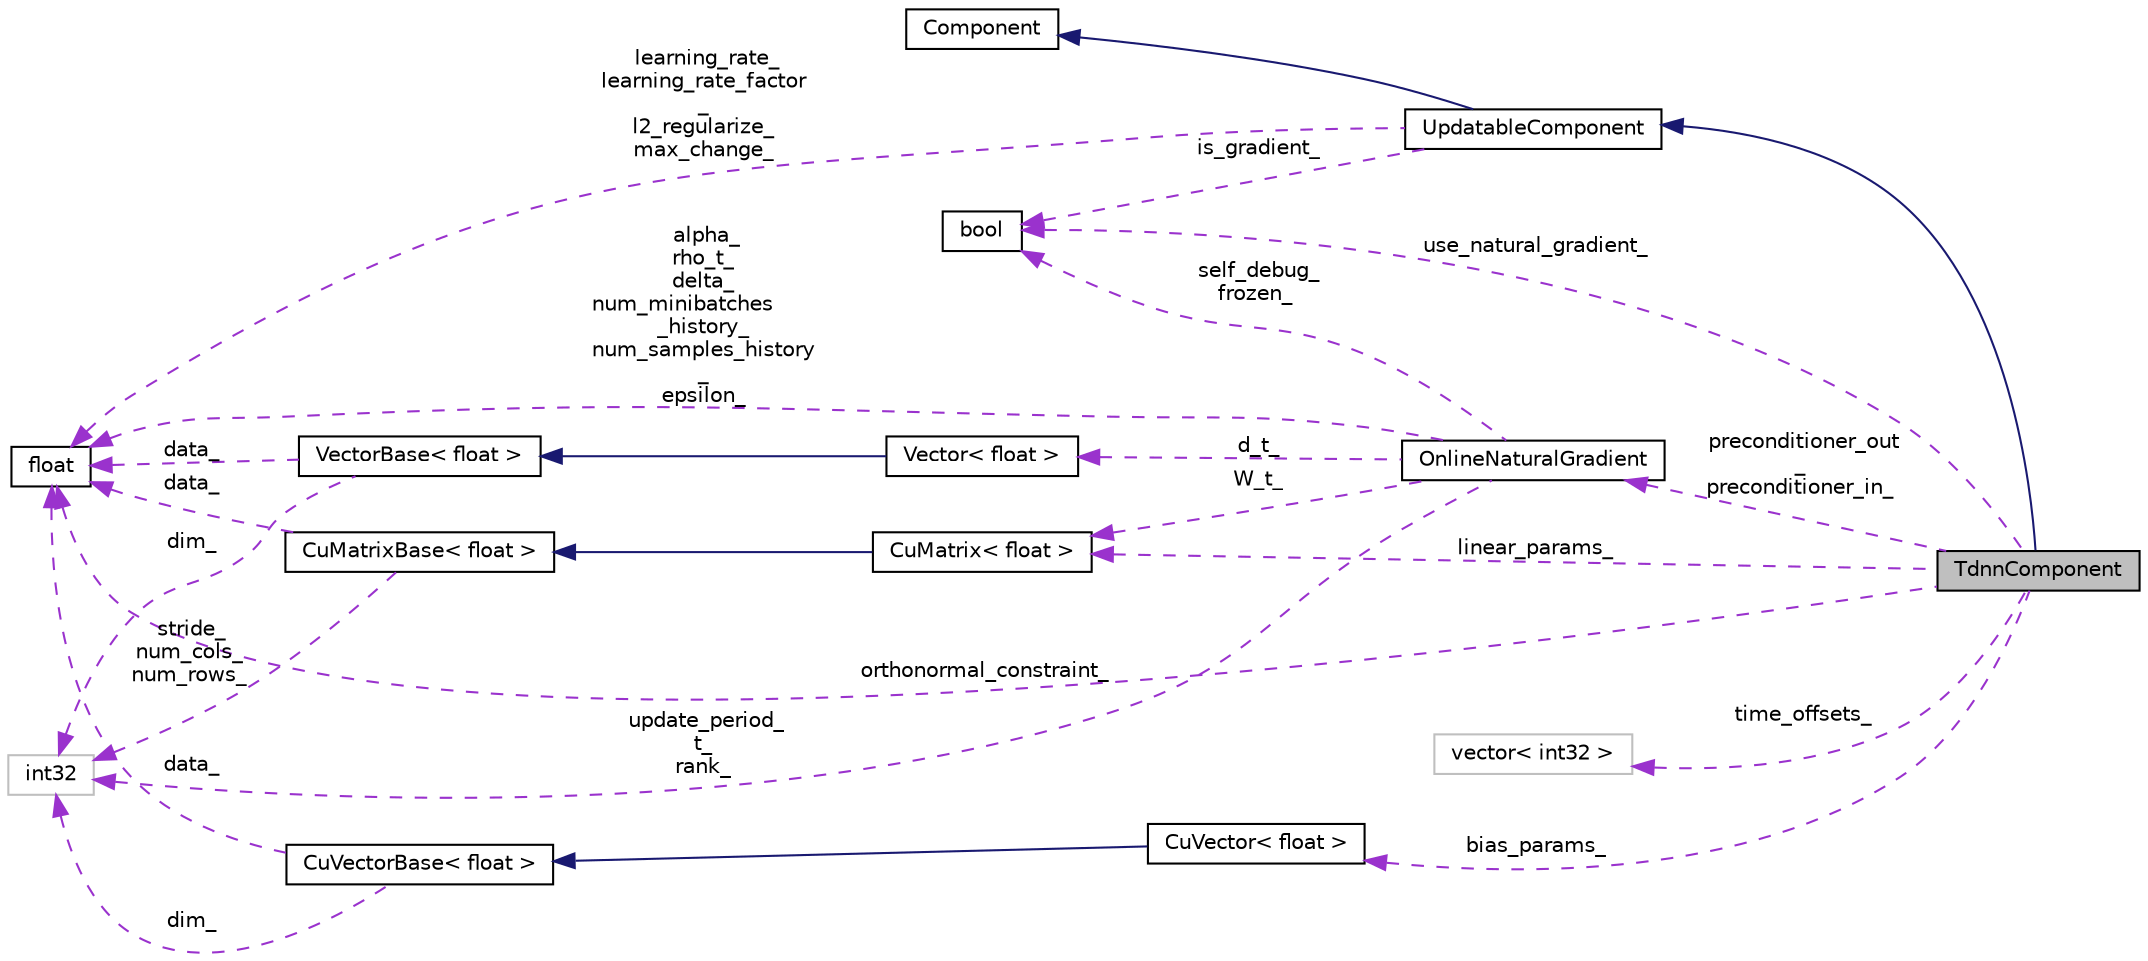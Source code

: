 digraph "TdnnComponent"
{
  edge [fontname="Helvetica",fontsize="10",labelfontname="Helvetica",labelfontsize="10"];
  node [fontname="Helvetica",fontsize="10",shape=record];
  rankdir="LR";
  Node3 [label="TdnnComponent",height=0.2,width=0.4,color="black", fillcolor="grey75", style="filled", fontcolor="black"];
  Node4 -> Node3 [dir="back",color="midnightblue",fontsize="10",style="solid",fontname="Helvetica"];
  Node4 [label="UpdatableComponent",height=0.2,width=0.4,color="black", fillcolor="white", style="filled",URL="$classkaldi_1_1nnet3_1_1UpdatableComponent.html",tooltip="Class UpdatableComponent is a Component which has trainable parameters; it extends the interface of C..."];
  Node5 -> Node4 [dir="back",color="midnightblue",fontsize="10",style="solid",fontname="Helvetica"];
  Node5 [label="Component",height=0.2,width=0.4,color="black", fillcolor="white", style="filled",URL="$classkaldi_1_1nnet3_1_1Component.html",tooltip="Abstract base-class for neural-net components. "];
  Node6 -> Node4 [dir="back",color="darkorchid3",fontsize="10",style="dashed",label=" learning_rate_\nlearning_rate_factor\l_\nl2_regularize_\nmax_change_" ,fontname="Helvetica"];
  Node6 [label="float",height=0.2,width=0.4,color="black", fillcolor="white", style="filled",URL="$classfloat.html"];
  Node7 -> Node4 [dir="back",color="darkorchid3",fontsize="10",style="dashed",label=" is_gradient_" ,fontname="Helvetica"];
  Node7 [label="bool",height=0.2,width=0.4,color="black", fillcolor="white", style="filled",URL="$classbool.html"];
  Node8 -> Node3 [dir="back",color="darkorchid3",fontsize="10",style="dashed",label=" preconditioner_out\l_\npreconditioner_in_" ,fontname="Helvetica"];
  Node8 [label="OnlineNaturalGradient",height=0.2,width=0.4,color="black", fillcolor="white", style="filled",URL="$classkaldi_1_1nnet3_1_1OnlineNaturalGradient.html",tooltip="Keywords for search: natural gradient, naturalgradient, NG-SGD. "];
  Node6 -> Node8 [dir="back",color="darkorchid3",fontsize="10",style="dashed",label=" alpha_\nrho_t_\ndelta_\nnum_minibatches\l_history_\nnum_samples_history\l_\nepsilon_" ,fontname="Helvetica"];
  Node9 -> Node8 [dir="back",color="darkorchid3",fontsize="10",style="dashed",label=" W_t_" ,fontname="Helvetica"];
  Node9 [label="CuMatrix\< float \>",height=0.2,width=0.4,color="black", fillcolor="white", style="filled",URL="$classkaldi_1_1CuMatrix.html"];
  Node10 -> Node9 [dir="back",color="midnightblue",fontsize="10",style="solid",fontname="Helvetica"];
  Node10 [label="CuMatrixBase\< float \>",height=0.2,width=0.4,color="black", fillcolor="white", style="filled",URL="$classkaldi_1_1CuMatrixBase.html"];
  Node6 -> Node10 [dir="back",color="darkorchid3",fontsize="10",style="dashed",label=" data_" ,fontname="Helvetica"];
  Node11 -> Node10 [dir="back",color="darkorchid3",fontsize="10",style="dashed",label=" stride_\nnum_cols_\nnum_rows_" ,fontname="Helvetica"];
  Node11 [label="int32",height=0.2,width=0.4,color="grey75", fillcolor="white", style="filled"];
  Node7 -> Node8 [dir="back",color="darkorchid3",fontsize="10",style="dashed",label=" self_debug_\nfrozen_" ,fontname="Helvetica"];
  Node12 -> Node8 [dir="back",color="darkorchid3",fontsize="10",style="dashed",label=" d_t_" ,fontname="Helvetica"];
  Node12 [label="Vector\< float \>",height=0.2,width=0.4,color="black", fillcolor="white", style="filled",URL="$classkaldi_1_1Vector.html"];
  Node13 -> Node12 [dir="back",color="midnightblue",fontsize="10",style="solid",fontname="Helvetica"];
  Node13 [label="VectorBase\< float \>",height=0.2,width=0.4,color="black", fillcolor="white", style="filled",URL="$classkaldi_1_1VectorBase.html"];
  Node6 -> Node13 [dir="back",color="darkorchid3",fontsize="10",style="dashed",label=" data_" ,fontname="Helvetica"];
  Node11 -> Node13 [dir="back",color="darkorchid3",fontsize="10",style="dashed",label=" dim_" ,fontname="Helvetica"];
  Node11 -> Node8 [dir="back",color="darkorchid3",fontsize="10",style="dashed",label=" update_period_\nt_\nrank_" ,fontname="Helvetica"];
  Node6 -> Node3 [dir="back",color="darkorchid3",fontsize="10",style="dashed",label=" orthonormal_constraint_" ,fontname="Helvetica"];
  Node14 -> Node3 [dir="back",color="darkorchid3",fontsize="10",style="dashed",label=" time_offsets_" ,fontname="Helvetica"];
  Node14 [label="vector\< int32 \>",height=0.2,width=0.4,color="grey75", fillcolor="white", style="filled"];
  Node7 -> Node3 [dir="back",color="darkorchid3",fontsize="10",style="dashed",label=" use_natural_gradient_" ,fontname="Helvetica"];
  Node9 -> Node3 [dir="back",color="darkorchid3",fontsize="10",style="dashed",label=" linear_params_" ,fontname="Helvetica"];
  Node15 -> Node3 [dir="back",color="darkorchid3",fontsize="10",style="dashed",label=" bias_params_" ,fontname="Helvetica"];
  Node15 [label="CuVector\< float \>",height=0.2,width=0.4,color="black", fillcolor="white", style="filled",URL="$classkaldi_1_1CuVector.html"];
  Node16 -> Node15 [dir="back",color="midnightblue",fontsize="10",style="solid",fontname="Helvetica"];
  Node16 [label="CuVectorBase\< float \>",height=0.2,width=0.4,color="black", fillcolor="white", style="filled",URL="$classkaldi_1_1CuVectorBase.html"];
  Node6 -> Node16 [dir="back",color="darkorchid3",fontsize="10",style="dashed",label=" data_" ,fontname="Helvetica"];
  Node11 -> Node16 [dir="back",color="darkorchid3",fontsize="10",style="dashed",label=" dim_" ,fontname="Helvetica"];
}
